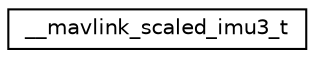 digraph "Graphical Class Hierarchy"
{
 // INTERACTIVE_SVG=YES
  edge [fontname="Helvetica",fontsize="10",labelfontname="Helvetica",labelfontsize="10"];
  node [fontname="Helvetica",fontsize="10",shape=record];
  rankdir="LR";
  Node1 [label="__mavlink_scaled_imu3_t",height=0.2,width=0.4,color="black", fillcolor="white", style="filled",URL="$struct____mavlink__scaled__imu3__t.html"];
}
